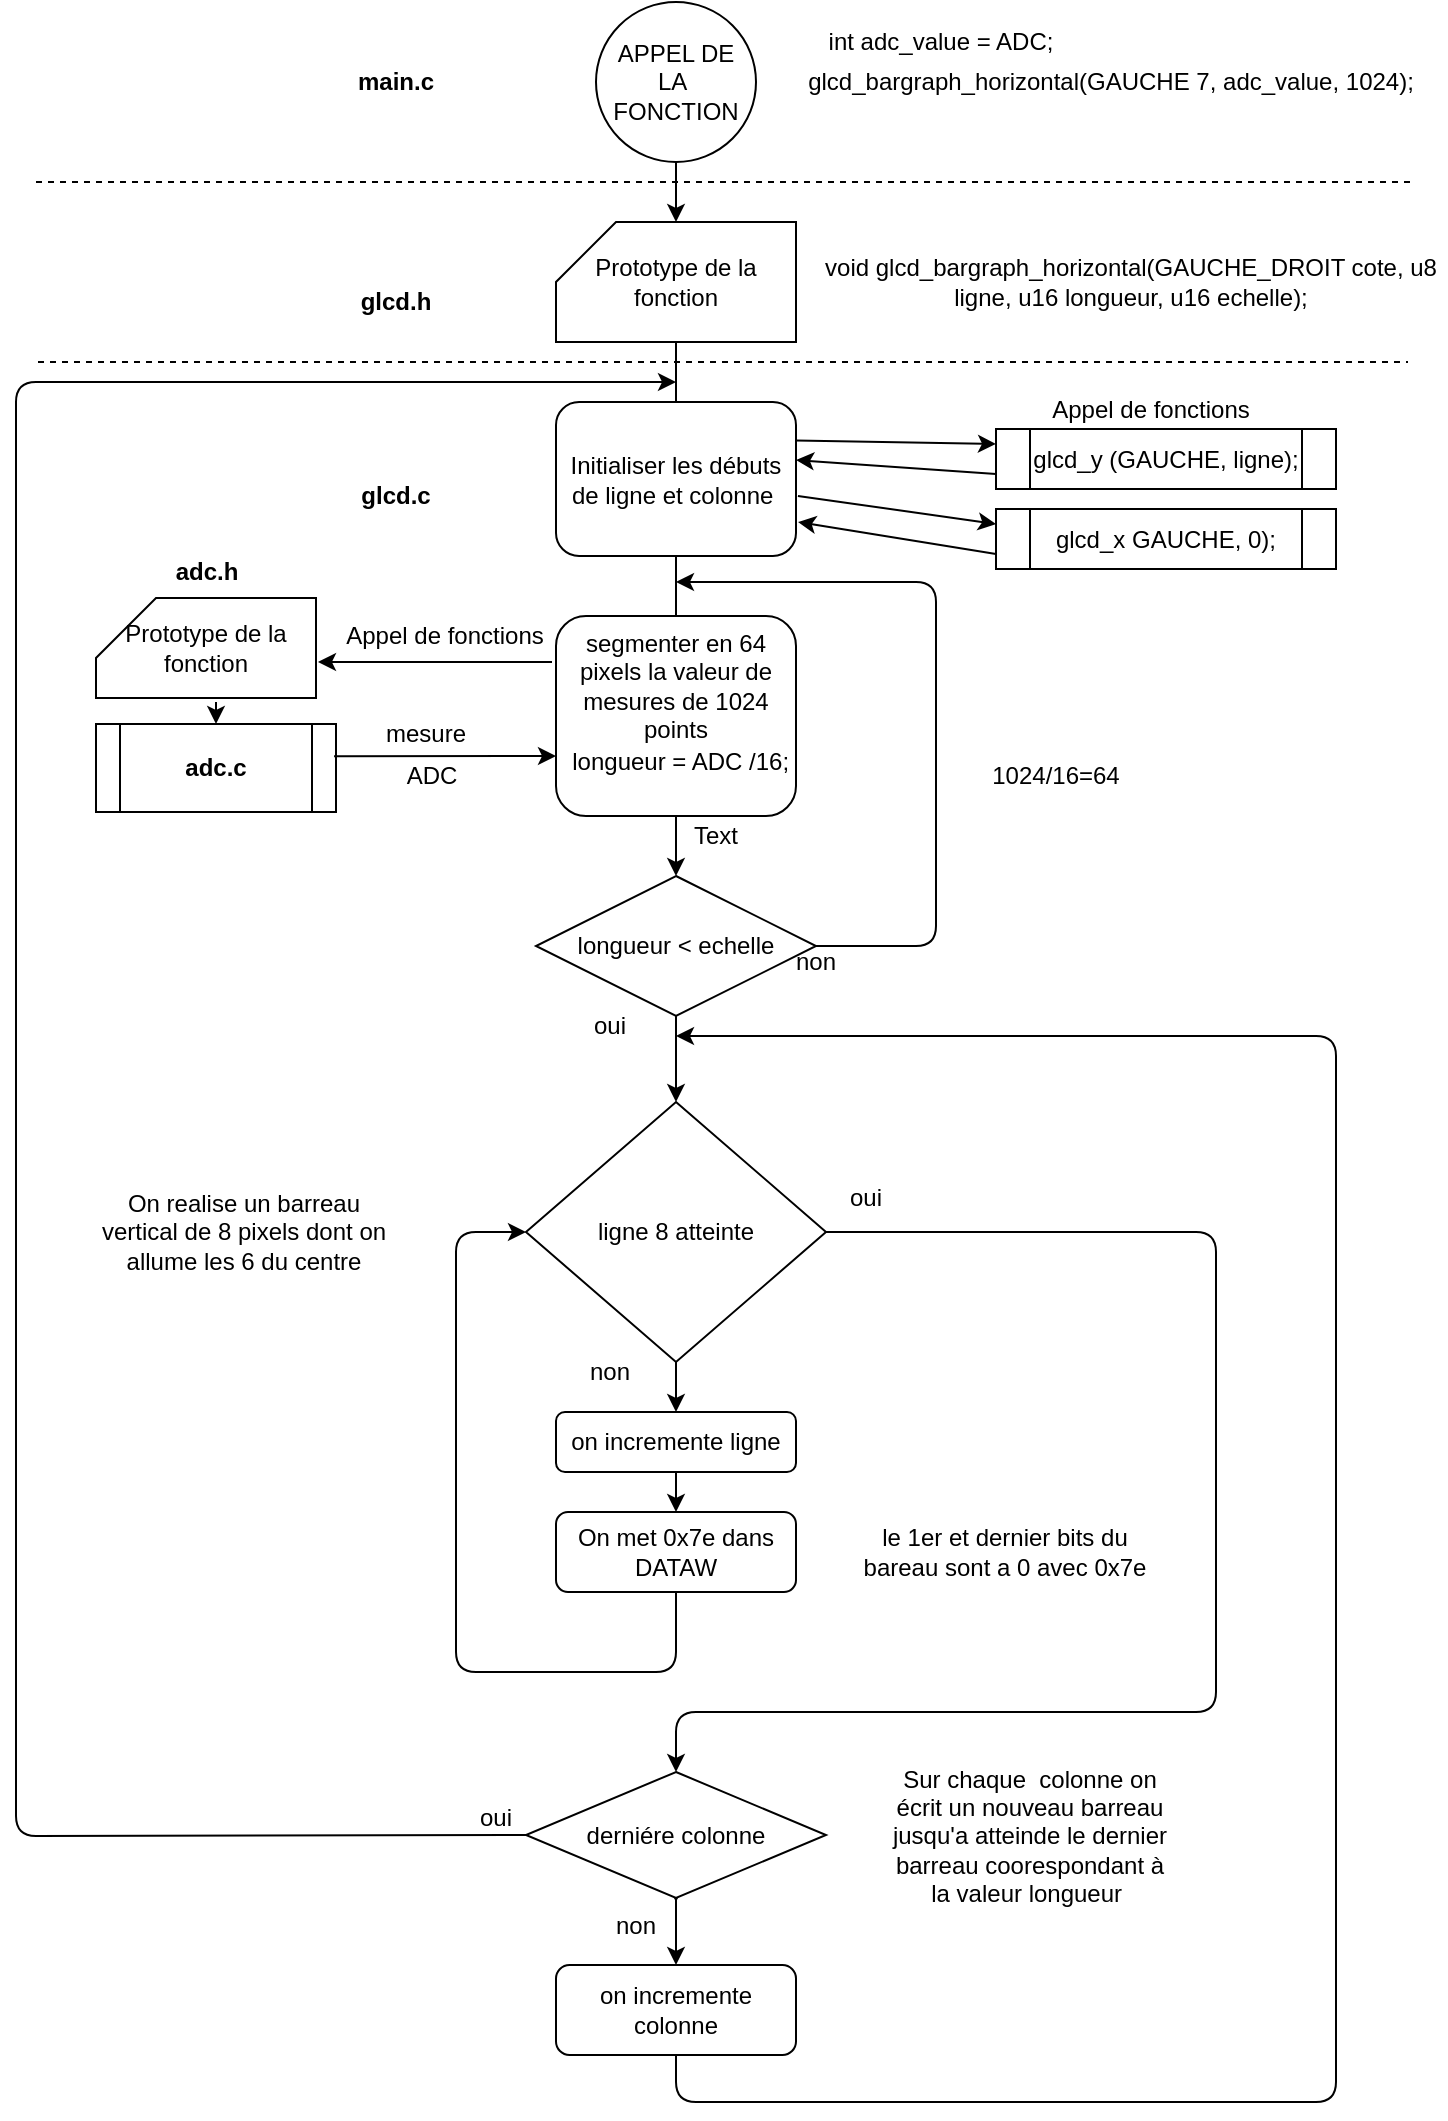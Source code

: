<mxfile version="14.2.6" type="github">
  <diagram id="X1uUnKK8AABsPyu3VX_F" name="Page-1">
    <mxGraphModel dx="1062" dy="584" grid="1" gridSize="10" guides="1" tooltips="1" connect="1" arrows="1" fold="1" page="1" pageScale="1" pageWidth="827" pageHeight="1169" math="0" shadow="0">
      <root>
        <mxCell id="0" />
        <mxCell id="1" parent="0" />
        <mxCell id="uG4Duca7Xu3yZ-POdfp6-1" value="APPEL DE LA&amp;nbsp; FONCTION" style="ellipse;whiteSpace=wrap;html=1;aspect=fixed;" vertex="1" parent="1">
          <mxGeometry x="350" y="30" width="80" height="80" as="geometry" />
        </mxCell>
        <mxCell id="uG4Duca7Xu3yZ-POdfp6-2" value="" style="rhombus;whiteSpace=wrap;html=1;" vertex="1" parent="1">
          <mxGeometry x="320" y="467" width="140" height="70" as="geometry" />
        </mxCell>
        <mxCell id="uG4Duca7Xu3yZ-POdfp6-3" value="" style="endArrow=classic;html=1;exitX=0.5;exitY=1;exitDx=0;exitDy=0;" edge="1" parent="1" source="uG4Duca7Xu3yZ-POdfp6-23" target="uG4Duca7Xu3yZ-POdfp6-2">
          <mxGeometry width="50" height="50" relative="1" as="geometry">
            <mxPoint x="390" y="210" as="sourcePoint" />
            <mxPoint x="440" y="160" as="targetPoint" />
          </mxGeometry>
        </mxCell>
        <mxCell id="uG4Duca7Xu3yZ-POdfp6-6" value="&lt;b&gt;main.c&lt;/b&gt;" style="text;html=1;strokeColor=none;fillColor=none;align=center;verticalAlign=middle;whiteSpace=wrap;rounded=0;" vertex="1" parent="1">
          <mxGeometry x="230" y="60" width="40" height="20" as="geometry" />
        </mxCell>
        <mxCell id="uG4Duca7Xu3yZ-POdfp6-9" value="" style="rounded=1;whiteSpace=wrap;html=1;" vertex="1" parent="1">
          <mxGeometry x="330" y="337" width="120" height="100" as="geometry" />
        </mxCell>
        <mxCell id="uG4Duca7Xu3yZ-POdfp6-10" value="&lt;span&gt;Initialiser les débuts de ligne et colonne&amp;nbsp;&lt;/span&gt;" style="rounded=1;whiteSpace=wrap;html=1;" vertex="1" parent="1">
          <mxGeometry x="330" y="230" width="120" height="77" as="geometry" />
        </mxCell>
        <mxCell id="uG4Duca7Xu3yZ-POdfp6-11" value="&lt;span lang=&quot;EN-US&quot; style=&quot;font-size: 9.0pt ; line-height: 107% ; font-family: &amp;#34;calibri&amp;#34; , sans-serif&quot;&gt;glcd_bargraph_horizontal(GAUCHE&amp;nbsp;7, adc_value, 1024);&lt;/span&gt;" style="text;html=1;strokeColor=none;fillColor=none;align=center;verticalAlign=middle;whiteSpace=wrap;rounded=0;" vertex="1" parent="1">
          <mxGeometry x="450" y="60" width="315" height="20" as="geometry" />
        </mxCell>
        <mxCell id="uG4Duca7Xu3yZ-POdfp6-12" value="&lt;b&gt;glcd.c&lt;/b&gt;" style="text;html=1;strokeColor=none;fillColor=none;align=center;verticalAlign=middle;whiteSpace=wrap;rounded=0;" vertex="1" parent="1">
          <mxGeometry x="230" y="267" width="40" height="20" as="geometry" />
        </mxCell>
        <mxCell id="uG4Duca7Xu3yZ-POdfp6-13" value="" style="endArrow=none;dashed=1;html=1;" edge="1" parent="1">
          <mxGeometry width="50" height="50" relative="1" as="geometry">
            <mxPoint x="70" y="120" as="sourcePoint" />
            <mxPoint x="760" y="120" as="targetPoint" />
          </mxGeometry>
        </mxCell>
        <mxCell id="uG4Duca7Xu3yZ-POdfp6-14" value="segmenter en 64 pixels la valeur de mesures de 1024 points" style="text;html=1;strokeColor=none;fillColor=none;align=center;verticalAlign=middle;whiteSpace=wrap;rounded=0;" vertex="1" parent="1">
          <mxGeometry x="330" y="337" width="120" height="70" as="geometry" />
        </mxCell>
        <mxCell id="uG4Duca7Xu3yZ-POdfp6-15" value="&lt;span style=&quot;font-size: 9.0pt ; line-height: 107% ; font-family: &amp;#34;calibri&amp;#34; , sans-serif&quot;&gt;longueur = ADC /16;&amp;nbsp; &amp;nbsp; &amp;nbsp; &amp;nbsp; &amp;nbsp; &amp;nbsp; &amp;nbsp;&amp;nbsp;&lt;/span&gt;" style="text;html=1;strokeColor=none;fillColor=none;align=center;verticalAlign=middle;whiteSpace=wrap;rounded=0;" vertex="1" parent="1">
          <mxGeometry x="337.19" y="407" width="134.38" height="20" as="geometry" />
        </mxCell>
        <mxCell id="uG4Duca7Xu3yZ-POdfp6-16" value="&lt;span lang=&quot;EN-US&quot; style=&quot;font-size: 9.0pt ; line-height: 107% ; font-family: &amp;#34;calibri&amp;#34; , sans-serif&quot;&gt;int&amp;nbsp;adc_value = ADC;&lt;/span&gt;" style="text;html=1;strokeColor=none;fillColor=none;align=center;verticalAlign=middle;whiteSpace=wrap;rounded=0;" vertex="1" parent="1">
          <mxGeometry x="440" y="40" width="165" height="20" as="geometry" />
        </mxCell>
        <mxCell id="uG4Duca7Xu3yZ-POdfp6-21" value="&lt;span lang=&quot;EN-US&quot; style=&quot;font-size: 9.0pt ; line-height: 107% ; font-family: &amp;#34;calibri&amp;#34; , sans-serif&quot;&gt;void glcd_bargraph_horizontal(GAUCHE_DROIT cote, u8 ligne, u16 longueur, u16 echelle);&lt;/span&gt;" style="text;html=1;strokeColor=none;fillColor=none;align=center;verticalAlign=middle;whiteSpace=wrap;rounded=0;" vertex="1" parent="1">
          <mxGeometry x="460" y="155" width="315" height="30" as="geometry" />
        </mxCell>
        <mxCell id="uG4Duca7Xu3yZ-POdfp6-22" value="&lt;b&gt;glcd.h&lt;/b&gt;" style="text;html=1;strokeColor=none;fillColor=none;align=center;verticalAlign=middle;whiteSpace=wrap;rounded=0;" vertex="1" parent="1">
          <mxGeometry x="230" y="170" width="40" height="20" as="geometry" />
        </mxCell>
        <mxCell id="uG4Duca7Xu3yZ-POdfp6-24" value="" style="endArrow=none;dashed=1;html=1;" edge="1" parent="1">
          <mxGeometry width="50" height="50" relative="1" as="geometry">
            <mxPoint x="71" y="210" as="sourcePoint" />
            <mxPoint x="756" y="210" as="targetPoint" />
          </mxGeometry>
        </mxCell>
        <mxCell id="uG4Duca7Xu3yZ-POdfp6-23" value="Prototype de la fonction" style="shape=card;whiteSpace=wrap;html=1;" vertex="1" parent="1">
          <mxGeometry x="330" y="140" width="120" height="60" as="geometry" />
        </mxCell>
        <mxCell id="uG4Duca7Xu3yZ-POdfp6-25" value="" style="endArrow=classic;html=1;exitX=0.5;exitY=1;exitDx=0;exitDy=0;" edge="1" parent="1" source="uG4Duca7Xu3yZ-POdfp6-1" target="uG4Duca7Xu3yZ-POdfp6-23">
          <mxGeometry width="50" height="50" relative="1" as="geometry">
            <mxPoint x="390" y="110" as="sourcePoint" />
            <mxPoint x="390" y="500" as="targetPoint" />
          </mxGeometry>
        </mxCell>
        <mxCell id="uG4Duca7Xu3yZ-POdfp6-27" value="&lt;span style=&quot;font-family: &amp;#34;calibri&amp;#34; , sans-serif&quot;&gt;glcd_y (GAUCHE, ligne);&lt;/span&gt;" style="shape=process;whiteSpace=wrap;html=1;backgroundOutline=1;" vertex="1" parent="1">
          <mxGeometry x="550" y="243.5" width="170" height="30" as="geometry" />
        </mxCell>
        <mxCell id="uG4Duca7Xu3yZ-POdfp6-29" value="&lt;span style=&quot;font-family: &amp;#34;calibri&amp;#34; , sans-serif&quot;&gt;glcd_x GAUCHE, 0);&lt;/span&gt;" style="shape=process;whiteSpace=wrap;html=1;backgroundOutline=1;" vertex="1" parent="1">
          <mxGeometry x="550" y="283.5" width="170" height="30" as="geometry" />
        </mxCell>
        <mxCell id="uG4Duca7Xu3yZ-POdfp6-32" value="Appel de fonctions" style="text;html=1;strokeColor=none;fillColor=none;align=center;verticalAlign=middle;whiteSpace=wrap;rounded=0;" vertex="1" parent="1">
          <mxGeometry x="565" y="223.5" width="125" height="20" as="geometry" />
        </mxCell>
        <mxCell id="uG4Duca7Xu3yZ-POdfp6-33" value="longueur &amp;lt; echelle" style="text;html=1;strokeColor=none;fillColor=none;align=center;verticalAlign=middle;whiteSpace=wrap;rounded=0;" vertex="1" parent="1">
          <mxGeometry x="320" y="472" width="140" height="60" as="geometry" />
        </mxCell>
        <mxCell id="uG4Duca7Xu3yZ-POdfp6-34" value="" style="endArrow=classic;html=1;exitX=0.5;exitY=1;exitDx=0;exitDy=0;" edge="1" parent="1" source="uG4Duca7Xu3yZ-POdfp6-45">
          <mxGeometry width="50" height="50" relative="1" as="geometry">
            <mxPoint x="390" y="485" as="sourcePoint" />
            <mxPoint x="390" y="645" as="targetPoint" />
          </mxGeometry>
        </mxCell>
        <mxCell id="uG4Duca7Xu3yZ-POdfp6-35" value="oui" style="text;html=1;strokeColor=none;fillColor=none;align=center;verticalAlign=middle;whiteSpace=wrap;rounded=0;" vertex="1" parent="1">
          <mxGeometry x="337.19" y="532" width="40" height="20" as="geometry" />
        </mxCell>
        <mxCell id="uG4Duca7Xu3yZ-POdfp6-36" value="Text" style="text;html=1;strokeColor=none;fillColor=none;align=center;verticalAlign=middle;whiteSpace=wrap;rounded=0;" vertex="1" parent="1">
          <mxGeometry x="390" y="437" width="40" height="20" as="geometry" />
        </mxCell>
        <mxCell id="uG4Duca7Xu3yZ-POdfp6-37" value="non" style="text;html=1;strokeColor=none;fillColor=none;align=center;verticalAlign=middle;whiteSpace=wrap;rounded=0;" vertex="1" parent="1">
          <mxGeometry x="440" y="500" width="40" height="20" as="geometry" />
        </mxCell>
        <mxCell id="uG4Duca7Xu3yZ-POdfp6-38" value="1024/16=64" style="text;html=1;strokeColor=none;fillColor=none;align=center;verticalAlign=middle;whiteSpace=wrap;rounded=0;" vertex="1" parent="1">
          <mxGeometry x="540" y="407" width="80" height="20" as="geometry" />
        </mxCell>
        <mxCell id="uG4Duca7Xu3yZ-POdfp6-39" value="&lt;b&gt;adc.c&lt;/b&gt;" style="shape=process;whiteSpace=wrap;html=1;backgroundOutline=1;" vertex="1" parent="1">
          <mxGeometry x="100" y="391" width="120" height="44" as="geometry" />
        </mxCell>
        <mxCell id="uG4Duca7Xu3yZ-POdfp6-40" value="" style="endArrow=classic;html=1;exitX=0.992;exitY=0.367;exitDx=0;exitDy=0;exitPerimeter=0;entryX=0;entryY=1;entryDx=0;entryDy=0;" edge="1" parent="1" source="uG4Duca7Xu3yZ-POdfp6-39" target="uG4Duca7Xu3yZ-POdfp6-14">
          <mxGeometry width="50" height="50" relative="1" as="geometry">
            <mxPoint x="390" y="367" as="sourcePoint" />
            <mxPoint x="320" y="407" as="targetPoint" />
          </mxGeometry>
        </mxCell>
        <mxCell id="uG4Duca7Xu3yZ-POdfp6-42" value="mesure" style="text;html=1;strokeColor=none;fillColor=none;align=center;verticalAlign=middle;whiteSpace=wrap;rounded=0;" vertex="1" parent="1">
          <mxGeometry x="230" y="386" width="70" height="20" as="geometry" />
        </mxCell>
        <mxCell id="uG4Duca7Xu3yZ-POdfp6-44" value="ADC" style="text;html=1;strokeColor=none;fillColor=none;align=center;verticalAlign=middle;whiteSpace=wrap;rounded=0;" vertex="1" parent="1">
          <mxGeometry x="247.5" y="407" width="40" height="20" as="geometry" />
        </mxCell>
        <mxCell id="uG4Duca7Xu3yZ-POdfp6-45" value="ligne 8 atteinte" style="rhombus;whiteSpace=wrap;html=1;" vertex="1" parent="1">
          <mxGeometry x="315" y="580" width="150" height="130" as="geometry" />
        </mxCell>
        <mxCell id="uG4Duca7Xu3yZ-POdfp6-48" value="" style="endArrow=classic;html=1;exitX=0.5;exitY=1;exitDx=0;exitDy=0;" edge="1" parent="1" source="uG4Duca7Xu3yZ-POdfp6-2" target="uG4Duca7Xu3yZ-POdfp6-45">
          <mxGeometry width="50" height="50" relative="1" as="geometry">
            <mxPoint x="390" y="537" as="sourcePoint" />
            <mxPoint x="390" y="627" as="targetPoint" />
          </mxGeometry>
        </mxCell>
        <mxCell id="uG4Duca7Xu3yZ-POdfp6-49" value="" style="endArrow=classic;html=1;exitX=1;exitY=0.5;exitDx=0;exitDy=0;" edge="1" parent="1" source="uG4Duca7Xu3yZ-POdfp6-33">
          <mxGeometry width="50" height="50" relative="1" as="geometry">
            <mxPoint x="390" y="667" as="sourcePoint" />
            <mxPoint x="390" y="320" as="targetPoint" />
            <Array as="points">
              <mxPoint x="520" y="502" />
              <mxPoint x="520" y="320" />
            </Array>
          </mxGeometry>
        </mxCell>
        <mxCell id="uG4Duca7Xu3yZ-POdfp6-52" value="On realise un barreau vertical de 8 pixels dont on allume les 6 du centre" style="text;html=1;strokeColor=none;fillColor=none;align=center;verticalAlign=middle;whiteSpace=wrap;rounded=0;" vertex="1" parent="1">
          <mxGeometry x="100" y="597.5" width="147.5" height="95" as="geometry" />
        </mxCell>
        <mxCell id="uG4Duca7Xu3yZ-POdfp6-53" value="on incremente ligne" style="rounded=1;whiteSpace=wrap;html=1;" vertex="1" parent="1">
          <mxGeometry x="330" y="735" width="120" height="30" as="geometry" />
        </mxCell>
        <mxCell id="uG4Duca7Xu3yZ-POdfp6-54" value="" style="endArrow=classic;html=1;exitX=1;exitY=0.5;exitDx=0;exitDy=0;entryX=0.5;entryY=0;entryDx=0;entryDy=0;" edge="1" parent="1" source="uG4Duca7Xu3yZ-POdfp6-45" target="uG4Duca7Xu3yZ-POdfp6-68">
          <mxGeometry width="50" height="50" relative="1" as="geometry">
            <mxPoint x="390" y="665" as="sourcePoint" />
            <mxPoint x="520" y="645" as="targetPoint" />
            <Array as="points">
              <mxPoint x="660" y="645" />
              <mxPoint x="660" y="885" />
              <mxPoint x="390" y="885" />
            </Array>
          </mxGeometry>
        </mxCell>
        <mxCell id="uG4Duca7Xu3yZ-POdfp6-55" value="" style="endArrow=classic;html=1;exitX=0.5;exitY=1;exitDx=0;exitDy=0;entryX=0.5;entryY=0;entryDx=0;entryDy=0;" edge="1" parent="1" source="uG4Duca7Xu3yZ-POdfp6-45" target="uG4Duca7Xu3yZ-POdfp6-53">
          <mxGeometry width="50" height="50" relative="1" as="geometry">
            <mxPoint x="390" y="665" as="sourcePoint" />
            <mxPoint x="440" y="615" as="targetPoint" />
          </mxGeometry>
        </mxCell>
        <mxCell id="uG4Duca7Xu3yZ-POdfp6-56" value="non" style="text;html=1;strokeColor=none;fillColor=none;align=center;verticalAlign=middle;whiteSpace=wrap;rounded=0;" vertex="1" parent="1">
          <mxGeometry x="337.19" y="705" width="40" height="20" as="geometry" />
        </mxCell>
        <mxCell id="uG4Duca7Xu3yZ-POdfp6-59" value="oui" style="text;html=1;strokeColor=none;fillColor=none;align=center;verticalAlign=middle;whiteSpace=wrap;rounded=0;" vertex="1" parent="1">
          <mxGeometry x="465" y="617.5" width="40" height="20" as="geometry" />
        </mxCell>
        <mxCell id="uG4Duca7Xu3yZ-POdfp6-60" value="On met 0x7e dans DATAW" style="rounded=1;whiteSpace=wrap;html=1;" vertex="1" parent="1">
          <mxGeometry x="330" y="785" width="120" height="40" as="geometry" />
        </mxCell>
        <mxCell id="uG4Duca7Xu3yZ-POdfp6-61" value="le 1er et dernier bits du bareau sont a 0 avec 0x7e&lt;br&gt;" style="text;html=1;strokeColor=none;fillColor=none;align=center;verticalAlign=middle;whiteSpace=wrap;rounded=0;" vertex="1" parent="1">
          <mxGeometry x="471.57" y="795" width="165" height="20" as="geometry" />
        </mxCell>
        <mxCell id="uG4Duca7Xu3yZ-POdfp6-62" value="" style="endArrow=classic;html=1;entryX=0.5;entryY=0;entryDx=0;entryDy=0;exitX=0.5;exitY=1;exitDx=0;exitDy=0;" edge="1" parent="1" source="uG4Duca7Xu3yZ-POdfp6-53" target="uG4Duca7Xu3yZ-POdfp6-60">
          <mxGeometry width="50" height="50" relative="1" as="geometry">
            <mxPoint x="390" y="595" as="sourcePoint" />
            <mxPoint x="440" y="545" as="targetPoint" />
          </mxGeometry>
        </mxCell>
        <mxCell id="uG4Duca7Xu3yZ-POdfp6-66" value="" style="endArrow=classic;html=1;entryX=0;entryY=0.5;entryDx=0;entryDy=0;exitX=0.5;exitY=1;exitDx=0;exitDy=0;" edge="1" parent="1" source="uG4Duca7Xu3yZ-POdfp6-60" target="uG4Duca7Xu3yZ-POdfp6-45">
          <mxGeometry width="50" height="50" relative="1" as="geometry">
            <mxPoint x="390" y="795" as="sourcePoint" />
            <mxPoint x="440" y="745" as="targetPoint" />
            <Array as="points">
              <mxPoint x="390" y="865" />
              <mxPoint x="280" y="865" />
              <mxPoint x="280" y="645" />
            </Array>
          </mxGeometry>
        </mxCell>
        <mxCell id="uG4Duca7Xu3yZ-POdfp6-67" value="" style="endArrow=classic;html=1;exitX=0.5;exitY=1;exitDx=0;exitDy=0;" edge="1" source="uG4Duca7Xu3yZ-POdfp6-68" parent="1">
          <mxGeometry width="50" height="50" relative="1" as="geometry">
            <mxPoint x="390" y="820" as="sourcePoint" />
            <mxPoint x="390" y="980" as="targetPoint" />
          </mxGeometry>
        </mxCell>
        <mxCell id="uG4Duca7Xu3yZ-POdfp6-68" value="derniére colonne" style="rhombus;whiteSpace=wrap;html=1;" vertex="1" parent="1">
          <mxGeometry x="315" y="915" width="150" height="63" as="geometry" />
        </mxCell>
        <mxCell id="uG4Duca7Xu3yZ-POdfp6-69" value="on incremente colonne" style="rounded=1;whiteSpace=wrap;html=1;" vertex="1" parent="1">
          <mxGeometry x="330" y="1011.5" width="120" height="45" as="geometry" />
        </mxCell>
        <mxCell id="uG4Duca7Xu3yZ-POdfp6-70" value="" style="endArrow=classic;html=1;exitX=0;exitY=0.5;exitDx=0;exitDy=0;" edge="1" source="uG4Duca7Xu3yZ-POdfp6-68" parent="1">
          <mxGeometry width="50" height="50" relative="1" as="geometry">
            <mxPoint x="390" y="982" as="sourcePoint" />
            <mxPoint x="390" y="220" as="targetPoint" />
            <Array as="points">
              <mxPoint x="60" y="947" />
              <mxPoint x="60" y="507" />
              <mxPoint x="60" y="220" />
            </Array>
          </mxGeometry>
        </mxCell>
        <mxCell id="uG4Duca7Xu3yZ-POdfp6-71" value="" style="endArrow=classic;html=1;exitX=0.5;exitY=1;exitDx=0;exitDy=0;entryX=0.5;entryY=0;entryDx=0;entryDy=0;" edge="1" source="uG4Duca7Xu3yZ-POdfp6-68" target="uG4Duca7Xu3yZ-POdfp6-69" parent="1">
          <mxGeometry width="50" height="50" relative="1" as="geometry">
            <mxPoint x="390" y="1000" as="sourcePoint" />
            <mxPoint x="440" y="950" as="targetPoint" />
          </mxGeometry>
        </mxCell>
        <mxCell id="uG4Duca7Xu3yZ-POdfp6-72" value="non" style="text;html=1;strokeColor=none;fillColor=none;align=center;verticalAlign=middle;whiteSpace=wrap;rounded=0;" vertex="1" parent="1">
          <mxGeometry x="350" y="981.5" width="40" height="20" as="geometry" />
        </mxCell>
        <mxCell id="uG4Duca7Xu3yZ-POdfp6-73" value="oui" style="text;html=1;strokeColor=none;fillColor=none;align=center;verticalAlign=middle;whiteSpace=wrap;rounded=0;" vertex="1" parent="1">
          <mxGeometry x="280" y="928" width="40" height="20" as="geometry" />
        </mxCell>
        <mxCell id="uG4Duca7Xu3yZ-POdfp6-76" value="" style="endArrow=classic;html=1;exitX=0.5;exitY=1;exitDx=0;exitDy=0;" edge="1" source="uG4Duca7Xu3yZ-POdfp6-69" parent="1">
          <mxGeometry width="50" height="50" relative="1" as="geometry">
            <mxPoint x="370" y="1177" as="sourcePoint" />
            <mxPoint x="390" y="547" as="targetPoint" />
            <Array as="points">
              <mxPoint x="390" y="1080" />
              <mxPoint x="720" y="1080" />
              <mxPoint x="720" y="547" />
            </Array>
          </mxGeometry>
        </mxCell>
        <mxCell id="uG4Duca7Xu3yZ-POdfp6-79" value="Sur chaque&amp;nbsp; colonne on écrit un nouveau barreau jusqu&#39;a atteinde le dernier barreau coorespondant à la valeur longueur&amp;nbsp;" style="text;html=1;strokeColor=none;fillColor=none;align=center;verticalAlign=middle;whiteSpace=wrap;rounded=0;" vertex="1" parent="1">
          <mxGeometry x="496.57" y="911.5" width="140" height="70" as="geometry" />
        </mxCell>
        <mxCell id="uG4Duca7Xu3yZ-POdfp6-80" value="" style="endArrow=classic;html=1;entryX=0;entryY=0.25;entryDx=0;entryDy=0;exitX=1;exitY=0.25;exitDx=0;exitDy=0;" edge="1" parent="1" source="uG4Duca7Xu3yZ-POdfp6-10" target="uG4Duca7Xu3yZ-POdfp6-27">
          <mxGeometry width="50" height="50" relative="1" as="geometry">
            <mxPoint x="390" y="480" as="sourcePoint" />
            <mxPoint x="440" y="430" as="targetPoint" />
          </mxGeometry>
        </mxCell>
        <mxCell id="uG4Duca7Xu3yZ-POdfp6-81" value="" style="endArrow=classic;html=1;exitX=0;exitY=0.75;exitDx=0;exitDy=0;" edge="1" parent="1" source="uG4Duca7Xu3yZ-POdfp6-27">
          <mxGeometry width="50" height="50" relative="1" as="geometry">
            <mxPoint x="390" y="480" as="sourcePoint" />
            <mxPoint x="450" y="259" as="targetPoint" />
          </mxGeometry>
        </mxCell>
        <mxCell id="uG4Duca7Xu3yZ-POdfp6-82" value="" style="endArrow=classic;html=1;entryX=0;entryY=0.25;entryDx=0;entryDy=0;exitX=1.008;exitY=0.61;exitDx=0;exitDy=0;exitPerimeter=0;" edge="1" parent="1" source="uG4Duca7Xu3yZ-POdfp6-10" target="uG4Duca7Xu3yZ-POdfp6-29">
          <mxGeometry width="50" height="50" relative="1" as="geometry">
            <mxPoint x="390" y="480" as="sourcePoint" />
            <mxPoint x="440" y="430" as="targetPoint" />
          </mxGeometry>
        </mxCell>
        <mxCell id="uG4Duca7Xu3yZ-POdfp6-83" value="" style="endArrow=classic;html=1;exitX=0;exitY=0.75;exitDx=0;exitDy=0;" edge="1" parent="1" source="uG4Duca7Xu3yZ-POdfp6-29">
          <mxGeometry width="50" height="50" relative="1" as="geometry">
            <mxPoint x="390" y="480" as="sourcePoint" />
            <mxPoint x="451" y="290" as="targetPoint" />
          </mxGeometry>
        </mxCell>
        <mxCell id="uG4Duca7Xu3yZ-POdfp6-84" value="Prototype de la fonction" style="shape=card;whiteSpace=wrap;html=1;" vertex="1" parent="1">
          <mxGeometry x="100" y="328" width="110" height="50" as="geometry" />
        </mxCell>
        <mxCell id="uG4Duca7Xu3yZ-POdfp6-85" value="" style="endArrow=classic;html=1;entryX=1.009;entryY=0.64;entryDx=0;entryDy=0;entryPerimeter=0;" edge="1" parent="1" target="uG4Duca7Xu3yZ-POdfp6-84">
          <mxGeometry width="50" height="50" relative="1" as="geometry">
            <mxPoint x="328" y="360" as="sourcePoint" />
            <mxPoint x="220" y="360" as="targetPoint" />
          </mxGeometry>
        </mxCell>
        <mxCell id="uG4Duca7Xu3yZ-POdfp6-86" value="&lt;b&gt;adc.h&lt;/b&gt;" style="text;html=1;strokeColor=none;fillColor=none;align=center;verticalAlign=middle;whiteSpace=wrap;rounded=0;" vertex="1" parent="1">
          <mxGeometry x="92.5" y="305" width="125" height="20" as="geometry" />
        </mxCell>
        <mxCell id="uG4Duca7Xu3yZ-POdfp6-88" style="edgeStyle=orthogonalEdgeStyle;rounded=0;orthogonalLoop=1;jettySize=auto;html=1;exitX=0.5;exitY=1;exitDx=0;exitDy=0;exitPerimeter=0;" edge="1" parent="1" source="uG4Duca7Xu3yZ-POdfp6-84" target="uG4Duca7Xu3yZ-POdfp6-84">
          <mxGeometry relative="1" as="geometry" />
        </mxCell>
        <mxCell id="uG4Duca7Xu3yZ-POdfp6-89" value="" style="endArrow=classic;html=1;entryX=0.5;entryY=0;entryDx=0;entryDy=0;" edge="1" parent="1" target="uG4Duca7Xu3yZ-POdfp6-39">
          <mxGeometry width="50" height="50" relative="1" as="geometry">
            <mxPoint x="160" y="380" as="sourcePoint" />
            <mxPoint x="440" y="328" as="targetPoint" />
          </mxGeometry>
        </mxCell>
        <mxCell id="uG4Duca7Xu3yZ-POdfp6-91" value="Appel de fonctions" style="text;html=1;strokeColor=none;fillColor=none;align=center;verticalAlign=middle;whiteSpace=wrap;rounded=0;" vertex="1" parent="1">
          <mxGeometry x="212.19" y="337" width="125" height="20" as="geometry" />
        </mxCell>
      </root>
    </mxGraphModel>
  </diagram>
</mxfile>
